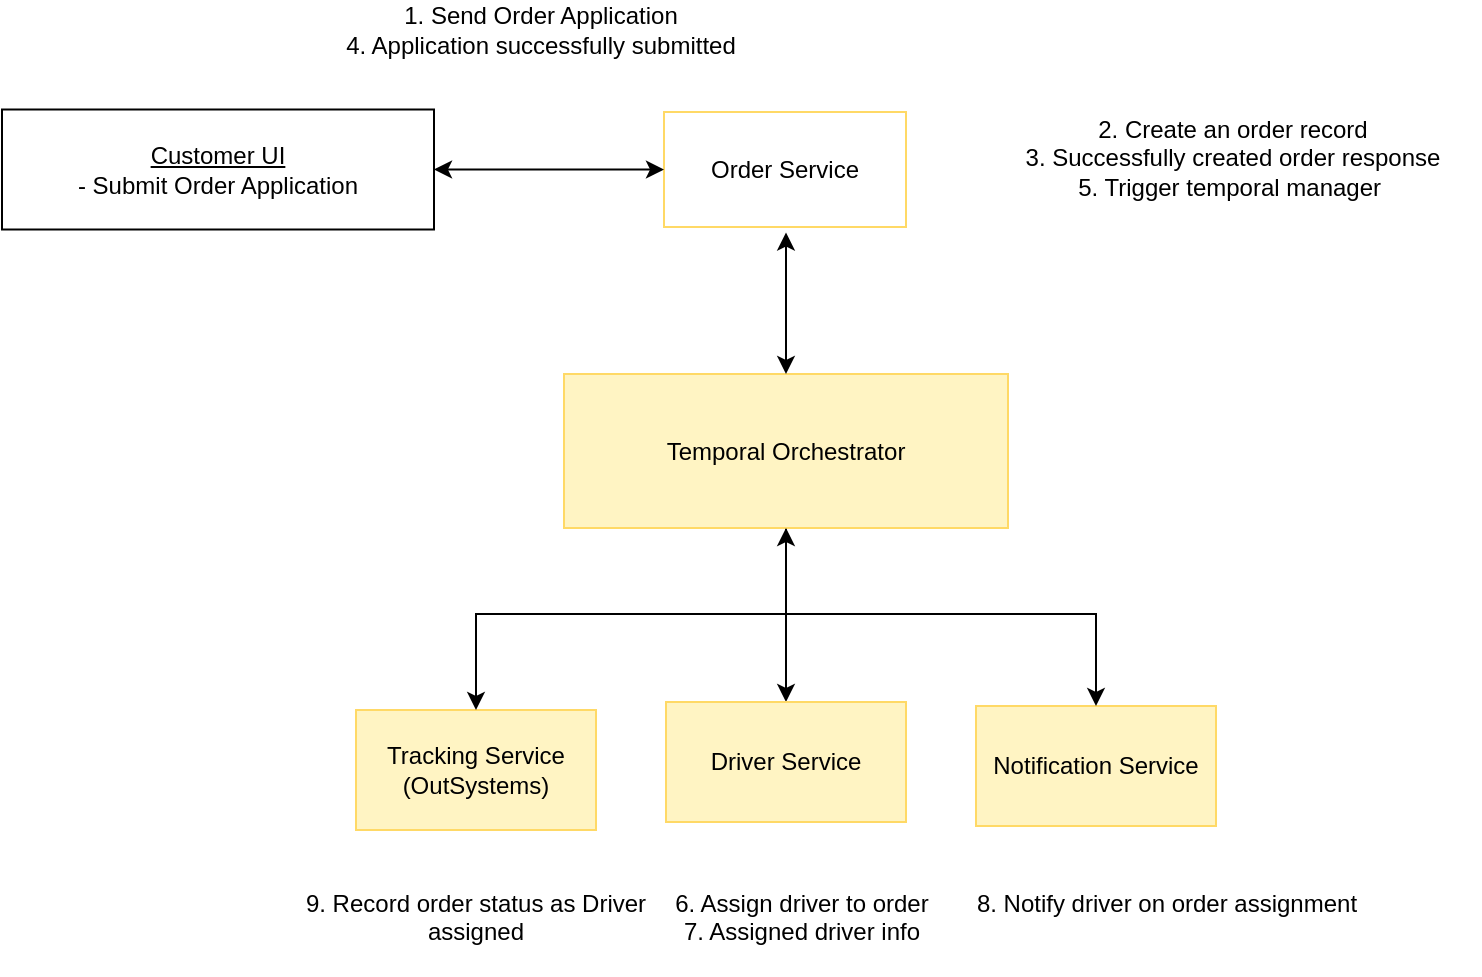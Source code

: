 <mxfile>
    <diagram name="Page-1" id="wXNHFeC1QUHLHXNkjk2t">
        <mxGraphModel dx="688" dy="692" grid="0" gridSize="10" guides="1" tooltips="1" connect="1" arrows="1" fold="1" page="1" pageScale="1" pageWidth="827" pageHeight="1169" math="0" shadow="0">
            <root>
                <mxCell id="0"/>
                <mxCell id="1" parent="0"/>
                <mxCell id="lNSn5oNDOIyYraQbqirO-1" value="&lt;u&gt;Customer UI&lt;/u&gt;&lt;div&gt;- Submit Order Application&lt;/div&gt;" style="rounded=0;whiteSpace=wrap;html=1;" parent="1" vertex="1">
                    <mxGeometry x="63" y="105.75" width="216" height="60" as="geometry"/>
                </mxCell>
                <mxCell id="lNSn5oNDOIyYraQbqirO-23" style="edgeStyle=orthogonalEdgeStyle;rounded=0;orthogonalLoop=1;jettySize=auto;html=1;" parent="1" source="lNSn5oNDOIyYraQbqirO-2" target="lNSn5oNDOIyYraQbqirO-5" edge="1">
                    <mxGeometry relative="1" as="geometry"/>
                </mxCell>
                <mxCell id="lNSn5oNDOIyYraQbqirO-2" value="Temporal Orchestrator" style="rounded=0;whiteSpace=wrap;html=1;fillColor=light-dark(#FFF4C3,var(--ge-dark-color, #121212));strokeColor=light-dark(#FFD966,#FFFFFF);" parent="1" vertex="1">
                    <mxGeometry x="344" y="238" width="222" height="77" as="geometry"/>
                </mxCell>
                <mxCell id="lNSn5oNDOIyYraQbqirO-3" value="Order Service" style="rounded=0;whiteSpace=wrap;html=1;fillColor=none;strokeColor=light-dark(#FFD966,#FFFFFF);" parent="1" vertex="1">
                    <mxGeometry x="394" y="107" width="121" height="57.5" as="geometry"/>
                </mxCell>
                <mxCell id="lNSn5oNDOIyYraQbqirO-4" value="Tracking Service&lt;div&gt;(OutSystems)&lt;/div&gt;" style="rounded=0;whiteSpace=wrap;html=1;fillColor=light-dark(#FFF4C3,var(--ge-dark-color, #121212));strokeColor=light-dark(#FFD966,#FFFFFF);" parent="1" vertex="1">
                    <mxGeometry x="240" y="406" width="120" height="60" as="geometry"/>
                </mxCell>
                <mxCell id="lNSn5oNDOIyYraQbqirO-5" value="Driver Service" style="rounded=0;whiteSpace=wrap;html=1;fillColor=light-dark(#FFF4C3,var(--ge-dark-color, #121212));strokeColor=light-dark(#FFD966,#FFFFFF);" parent="1" vertex="1">
                    <mxGeometry x="395" y="402" width="120" height="60" as="geometry"/>
                </mxCell>
                <mxCell id="lNSn5oNDOIyYraQbqirO-6" value="Notification Service" style="rounded=0;whiteSpace=wrap;html=1;strokeColor=light-dark(#FFD966,#FFFFFF);fillColor=light-dark(#FFF4C3,var(--ge-dark-color, #121212));" parent="1" vertex="1">
                    <mxGeometry x="550" y="404" width="120" height="60" as="geometry"/>
                </mxCell>
                <mxCell id="lNSn5oNDOIyYraQbqirO-8" value="1. Send Order Application&lt;div&gt;4. Application successfully submitted&lt;/div&gt;" style="text;html=1;align=center;verticalAlign=middle;whiteSpace=wrap;rounded=0;" parent="1" vertex="1">
                    <mxGeometry x="213" y="51" width="239" height="30" as="geometry"/>
                </mxCell>
                <mxCell id="lNSn5oNDOIyYraQbqirO-10" value="" style="endArrow=classic;startArrow=classic;html=1;rounded=0;entryX=0.5;entryY=0;entryDx=0;entryDy=0;exitX=0.5;exitY=0;exitDx=0;exitDy=0;" parent="1" source="lNSn5oNDOIyYraQbqirO-4" target="lNSn5oNDOIyYraQbqirO-6" edge="1">
                    <mxGeometry width="50" height="50" relative="1" as="geometry">
                        <mxPoint x="140" y="346" as="sourcePoint"/>
                        <mxPoint x="610" y="361" as="targetPoint"/>
                        <Array as="points">
                            <mxPoint x="300" y="358"/>
                            <mxPoint x="610" y="358"/>
                        </Array>
                    </mxGeometry>
                </mxCell>
                <mxCell id="lNSn5oNDOIyYraQbqirO-12" value="2. Create an order record&lt;div&gt;3. Successfully created order response&lt;/div&gt;&lt;div&gt;5. Trigger temporal manager&amp;nbsp;&lt;/div&gt;&lt;div&gt;&lt;br&gt;&lt;/div&gt;" style="text;html=1;align=center;verticalAlign=middle;whiteSpace=wrap;rounded=0;" parent="1" vertex="1">
                    <mxGeometry x="555" y="107.75" width="247" height="58" as="geometry"/>
                </mxCell>
                <mxCell id="lNSn5oNDOIyYraQbqirO-13" value="6. Assign driver to order&lt;div&gt;7. Assigned driver info&lt;br&gt;&lt;div&gt;&lt;br&gt;&lt;/div&gt;&lt;/div&gt;" style="text;html=1;align=center;verticalAlign=middle;whiteSpace=wrap;rounded=0;" parent="1" vertex="1">
                    <mxGeometry x="376" y="502" width="174" height="30" as="geometry"/>
                </mxCell>
                <mxCell id="lNSn5oNDOIyYraQbqirO-15" value="" style="endArrow=classic;html=1;rounded=0;entryX=0.5;entryY=1;entryDx=0;entryDy=0;" parent="1" target="lNSn5oNDOIyYraQbqirO-2" edge="1">
                    <mxGeometry width="50" height="50" relative="1" as="geometry">
                        <mxPoint x="455" y="359" as="sourcePoint"/>
                        <mxPoint x="379" y="304" as="targetPoint"/>
                    </mxGeometry>
                </mxCell>
                <mxCell id="lNSn5oNDOIyYraQbqirO-19" value="8. Notify driver on order assignment&lt;div&gt;&lt;div&gt;&lt;br&gt;&lt;/div&gt;&lt;/div&gt;" style="text;html=1;align=center;verticalAlign=middle;whiteSpace=wrap;rounded=0;" parent="1" vertex="1">
                    <mxGeometry x="547" y="495" width="197" height="30" as="geometry"/>
                </mxCell>
                <mxCell id="lNSn5oNDOIyYraQbqirO-20" value="9. Record order status as Driver assigned&lt;div&gt;&lt;div&gt;&lt;br&gt;&lt;/div&gt;&lt;/div&gt;" style="text;html=1;align=center;verticalAlign=middle;whiteSpace=wrap;rounded=0;" parent="1" vertex="1">
                    <mxGeometry x="213" y="502" width="174" height="30" as="geometry"/>
                </mxCell>
                <mxCell id="lNSn5oNDOIyYraQbqirO-27" value="" style="endArrow=classic;startArrow=classic;html=1;rounded=0;" parent="1" source="lNSn5oNDOIyYraQbqirO-1" target="lNSn5oNDOIyYraQbqirO-3" edge="1">
                    <mxGeometry width="50" height="50" relative="1" as="geometry">
                        <mxPoint x="390" y="354" as="sourcePoint"/>
                        <mxPoint x="440" y="304" as="targetPoint"/>
                    </mxGeometry>
                </mxCell>
                <mxCell id="lNSn5oNDOIyYraQbqirO-29" value="" style="endArrow=classic;startArrow=classic;html=1;rounded=0;" parent="1" source="lNSn5oNDOIyYraQbqirO-2" edge="1">
                    <mxGeometry width="50" height="50" relative="1" as="geometry">
                        <mxPoint x="455" y="217.289" as="sourcePoint"/>
                        <mxPoint x="455" y="167.289" as="targetPoint"/>
                    </mxGeometry>
                </mxCell>
            </root>
        </mxGraphModel>
    </diagram>
</mxfile>